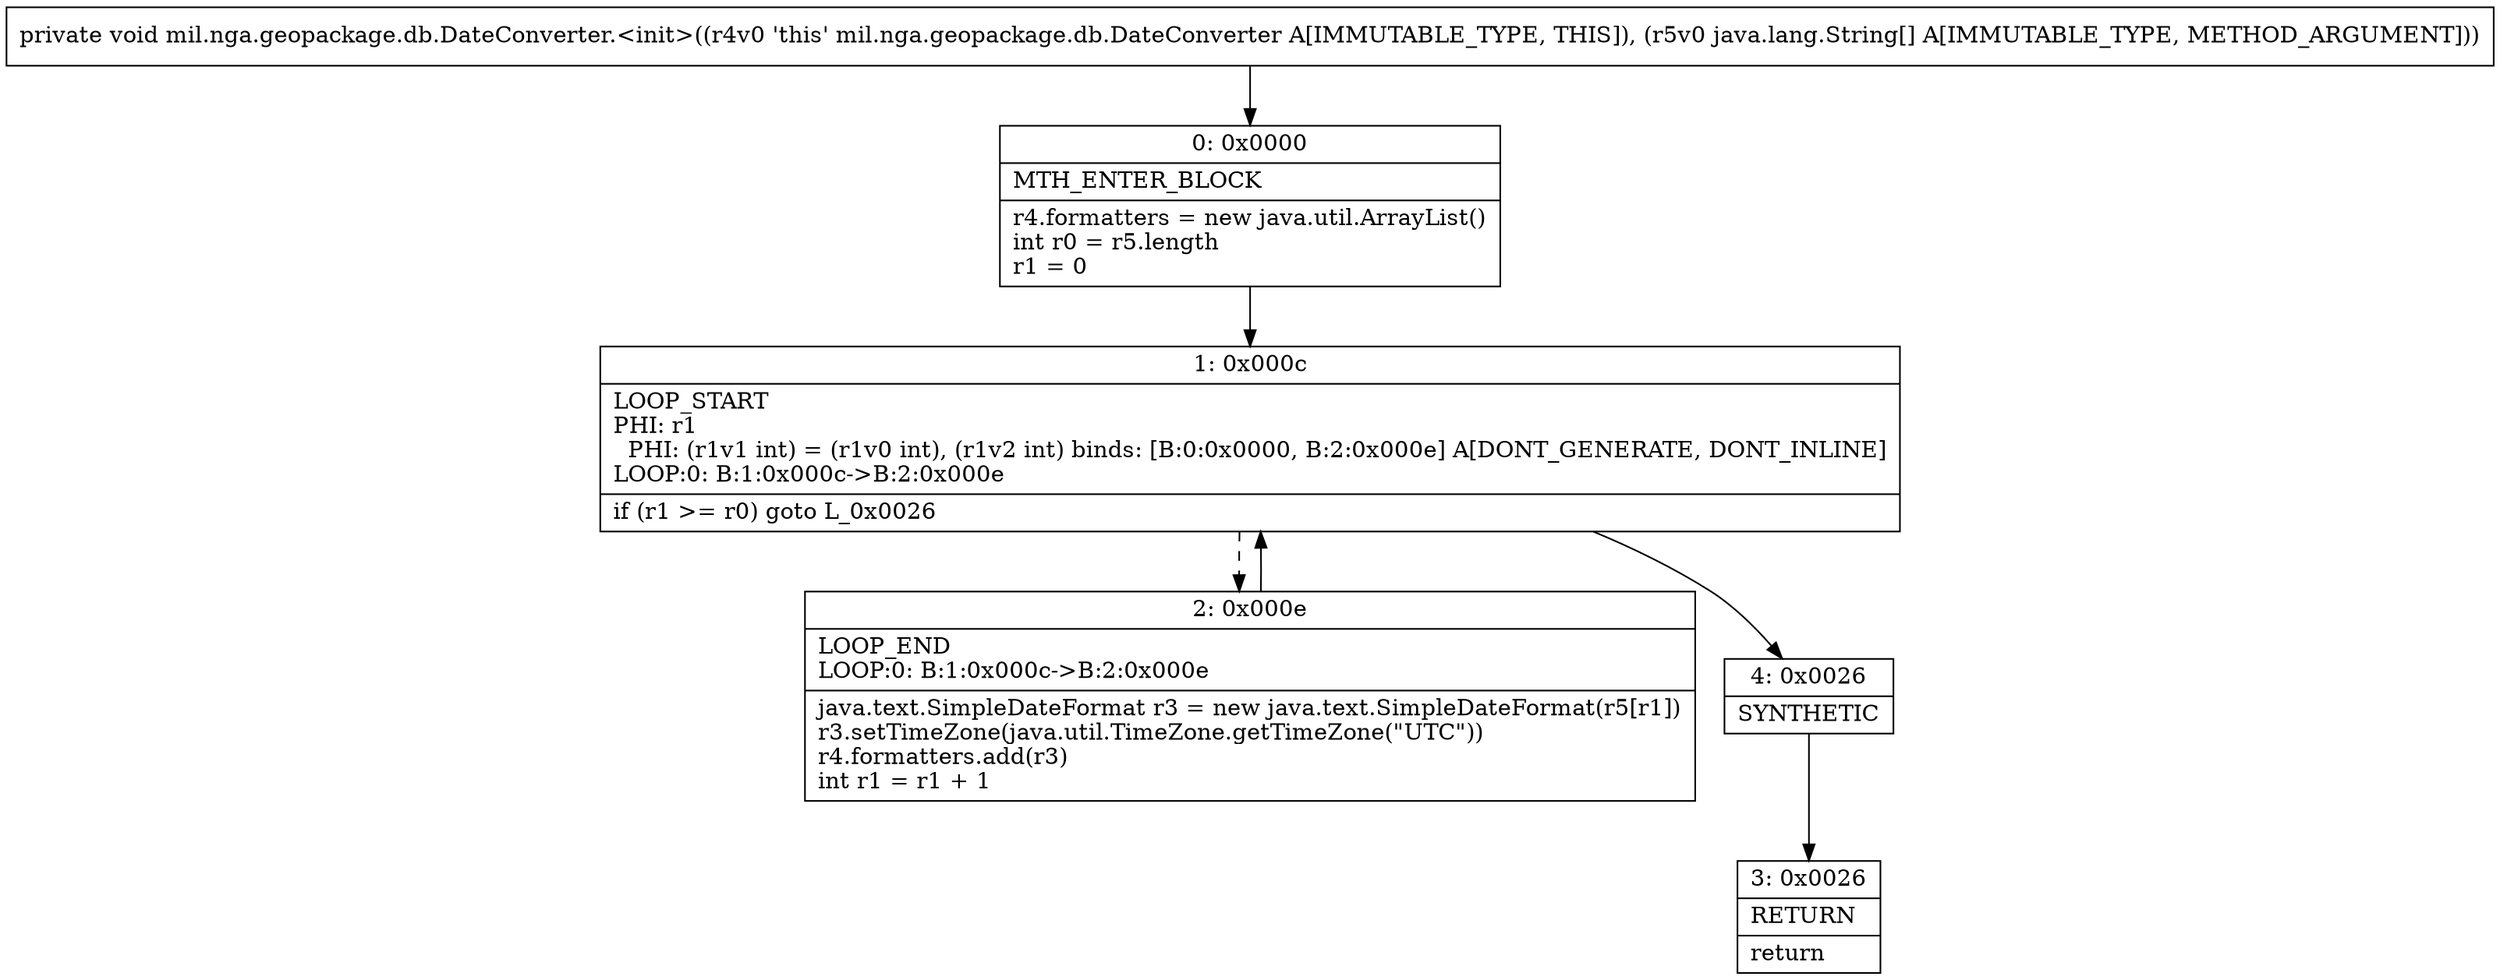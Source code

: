 digraph "CFG formil.nga.geopackage.db.DateConverter.\<init\>([Ljava\/lang\/String;)V" {
Node_0 [shape=record,label="{0\:\ 0x0000|MTH_ENTER_BLOCK\l|r4.formatters = new java.util.ArrayList()\lint r0 = r5.length\lr1 = 0\l}"];
Node_1 [shape=record,label="{1\:\ 0x000c|LOOP_START\lPHI: r1 \l  PHI: (r1v1 int) = (r1v0 int), (r1v2 int) binds: [B:0:0x0000, B:2:0x000e] A[DONT_GENERATE, DONT_INLINE]\lLOOP:0: B:1:0x000c\-\>B:2:0x000e\l|if (r1 \>= r0) goto L_0x0026\l}"];
Node_2 [shape=record,label="{2\:\ 0x000e|LOOP_END\lLOOP:0: B:1:0x000c\-\>B:2:0x000e\l|java.text.SimpleDateFormat r3 = new java.text.SimpleDateFormat(r5[r1])\lr3.setTimeZone(java.util.TimeZone.getTimeZone(\"UTC\"))\lr4.formatters.add(r3)\lint r1 = r1 + 1\l}"];
Node_3 [shape=record,label="{3\:\ 0x0026|RETURN\l|return\l}"];
Node_4 [shape=record,label="{4\:\ 0x0026|SYNTHETIC\l}"];
MethodNode[shape=record,label="{private void mil.nga.geopackage.db.DateConverter.\<init\>((r4v0 'this' mil.nga.geopackage.db.DateConverter A[IMMUTABLE_TYPE, THIS]), (r5v0 java.lang.String[] A[IMMUTABLE_TYPE, METHOD_ARGUMENT])) }"];
MethodNode -> Node_0;
Node_0 -> Node_1;
Node_1 -> Node_2[style=dashed];
Node_1 -> Node_4;
Node_2 -> Node_1;
Node_4 -> Node_3;
}

